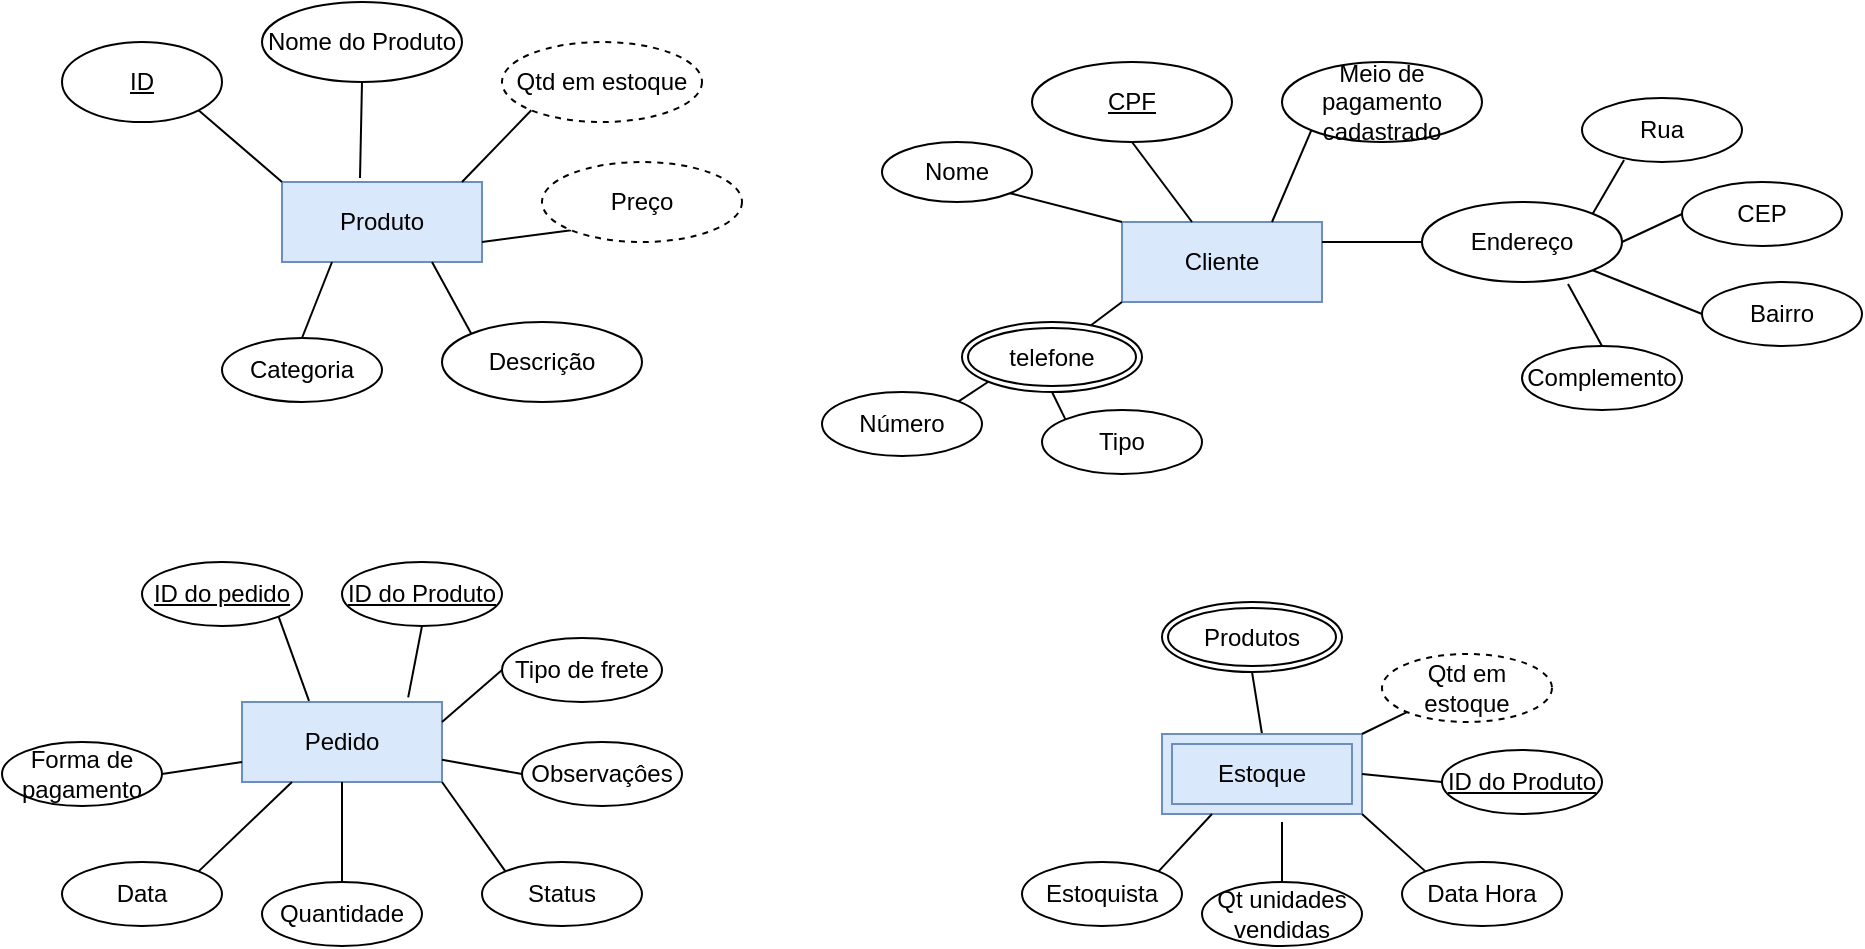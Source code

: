 <mxfile version="28.1.2">
  <diagram name="Page-1" id="TE5itIujn_djgEUXYbGV">
    <mxGraphModel dx="983" dy="534" grid="1" gridSize="10" guides="1" tooltips="1" connect="1" arrows="1" fold="1" page="1" pageScale="1" pageWidth="850" pageHeight="1100" math="0" shadow="0">
      <root>
        <mxCell id="0" />
        <mxCell id="1" parent="0" />
        <mxCell id="Y9K9y5vVh_ykq4faUqyZ-1" value="&lt;div&gt;Pedido&lt;/div&gt;" style="whiteSpace=wrap;html=1;align=center;fillColor=#dae8fc;strokeColor=#6c8ebf;" vertex="1" parent="1">
          <mxGeometry x="200" y="400" width="100" height="40" as="geometry" />
        </mxCell>
        <mxCell id="Y9K9y5vVh_ykq4faUqyZ-2" value="Produto" style="whiteSpace=wrap;html=1;align=center;fillColor=#dae8fc;strokeColor=#6c8ebf;" vertex="1" parent="1">
          <mxGeometry x="220" y="140" width="100" height="40" as="geometry" />
        </mxCell>
        <mxCell id="Y9K9y5vVh_ykq4faUqyZ-3" value="&lt;div&gt;Cliente&lt;/div&gt;" style="whiteSpace=wrap;html=1;align=center;fillColor=#dae8fc;strokeColor=#6c8ebf;" vertex="1" parent="1">
          <mxGeometry x="640" y="160" width="100" height="40" as="geometry" />
        </mxCell>
        <mxCell id="Y9K9y5vVh_ykq4faUqyZ-10" style="rounded=0;orthogonalLoop=1;jettySize=auto;html=1;exitX=1;exitY=1;exitDx=0;exitDy=0;entryX=0;entryY=0;entryDx=0;entryDy=0;endArrow=none;endFill=0;" edge="1" parent="1" source="Y9K9y5vVh_ykq4faUqyZ-4" target="Y9K9y5vVh_ykq4faUqyZ-2">
          <mxGeometry relative="1" as="geometry" />
        </mxCell>
        <mxCell id="Y9K9y5vVh_ykq4faUqyZ-4" value="ID" style="ellipse;whiteSpace=wrap;html=1;fontStyle=4" vertex="1" parent="1">
          <mxGeometry x="110" y="70" width="80" height="40" as="geometry" />
        </mxCell>
        <mxCell id="Y9K9y5vVh_ykq4faUqyZ-6" value="&lt;div&gt;Nome do Produto&lt;/div&gt;" style="ellipse;whiteSpace=wrap;html=1;" vertex="1" parent="1">
          <mxGeometry x="210" y="50" width="100" height="40" as="geometry" />
        </mxCell>
        <mxCell id="Y9K9y5vVh_ykq4faUqyZ-8" value="Qtd em estoque" style="ellipse;whiteSpace=wrap;html=1;dashed=1;" vertex="1" parent="1">
          <mxGeometry x="330" y="70" width="100" height="40" as="geometry" />
        </mxCell>
        <mxCell id="Y9K9y5vVh_ykq4faUqyZ-13" style="edgeStyle=none;shape=connector;rounded=0;orthogonalLoop=1;jettySize=auto;html=1;exitX=0;exitY=1;exitDx=0;exitDy=0;entryX=1;entryY=0.75;entryDx=0;entryDy=0;strokeColor=default;align=center;verticalAlign=middle;fontFamily=Helvetica;fontSize=11;fontColor=default;labelBackgroundColor=default;endArrow=none;endFill=0;" edge="1" parent="1" source="Y9K9y5vVh_ykq4faUqyZ-9" target="Y9K9y5vVh_ykq4faUqyZ-2">
          <mxGeometry relative="1" as="geometry" />
        </mxCell>
        <mxCell id="Y9K9y5vVh_ykq4faUqyZ-9" value="Preço" style="ellipse;whiteSpace=wrap;html=1;dashed=1;" vertex="1" parent="1">
          <mxGeometry x="350" y="130" width="100" height="40" as="geometry" />
        </mxCell>
        <mxCell id="Y9K9y5vVh_ykq4faUqyZ-11" style="edgeStyle=none;shape=connector;rounded=0;orthogonalLoop=1;jettySize=auto;html=1;exitX=0.5;exitY=1;exitDx=0;exitDy=0;entryX=0.39;entryY=-0.05;entryDx=0;entryDy=0;entryPerimeter=0;strokeColor=default;align=center;verticalAlign=middle;fontFamily=Helvetica;fontSize=11;fontColor=default;labelBackgroundColor=default;endArrow=none;endFill=0;" edge="1" parent="1" source="Y9K9y5vVh_ykq4faUqyZ-6" target="Y9K9y5vVh_ykq4faUqyZ-2">
          <mxGeometry relative="1" as="geometry" />
        </mxCell>
        <mxCell id="Y9K9y5vVh_ykq4faUqyZ-12" style="edgeStyle=none;shape=connector;rounded=0;orthogonalLoop=1;jettySize=auto;html=1;exitX=0;exitY=1;exitDx=0;exitDy=0;entryX=0.9;entryY=0;entryDx=0;entryDy=0;entryPerimeter=0;strokeColor=default;align=center;verticalAlign=middle;fontFamily=Helvetica;fontSize=11;fontColor=default;labelBackgroundColor=default;endArrow=none;endFill=0;" edge="1" parent="1" source="Y9K9y5vVh_ykq4faUqyZ-8" target="Y9K9y5vVh_ykq4faUqyZ-2">
          <mxGeometry relative="1" as="geometry" />
        </mxCell>
        <mxCell id="Y9K9y5vVh_ykq4faUqyZ-72" style="edgeStyle=none;shape=connector;rounded=0;orthogonalLoop=1;jettySize=auto;html=1;exitX=0;exitY=0;exitDx=0;exitDy=0;entryX=0.75;entryY=1;entryDx=0;entryDy=0;strokeColor=default;align=center;verticalAlign=middle;fontFamily=Helvetica;fontSize=11;fontColor=default;labelBackgroundColor=default;endArrow=none;endFill=0;" edge="1" parent="1" source="Y9K9y5vVh_ykq4faUqyZ-14" target="Y9K9y5vVh_ykq4faUqyZ-2">
          <mxGeometry relative="1" as="geometry" />
        </mxCell>
        <mxCell id="Y9K9y5vVh_ykq4faUqyZ-14" value="Descrição" style="ellipse;whiteSpace=wrap;html=1;" vertex="1" parent="1">
          <mxGeometry x="300" y="210" width="100" height="40" as="geometry" />
        </mxCell>
        <mxCell id="Y9K9y5vVh_ykq4faUqyZ-25" style="edgeStyle=none;shape=connector;rounded=0;orthogonalLoop=1;jettySize=auto;html=1;exitX=1;exitY=1;exitDx=0;exitDy=0;entryX=0;entryY=0;entryDx=0;entryDy=0;strokeColor=default;align=center;verticalAlign=middle;fontFamily=Helvetica;fontSize=11;fontColor=default;labelBackgroundColor=default;endArrow=none;endFill=0;" edge="1" parent="1" source="Y9K9y5vVh_ykq4faUqyZ-16" target="Y9K9y5vVh_ykq4faUqyZ-3">
          <mxGeometry relative="1" as="geometry" />
        </mxCell>
        <mxCell id="Y9K9y5vVh_ykq4faUqyZ-16" value="Nome" style="ellipse;whiteSpace=wrap;html=1;" vertex="1" parent="1">
          <mxGeometry x="520" y="120" width="75" height="30" as="geometry" />
        </mxCell>
        <mxCell id="Y9K9y5vVh_ykq4faUqyZ-26" style="edgeStyle=none;shape=connector;rounded=0;orthogonalLoop=1;jettySize=auto;html=1;exitX=0.5;exitY=1;exitDx=0;exitDy=0;strokeColor=default;align=center;verticalAlign=middle;fontFamily=Helvetica;fontSize=11;fontColor=default;labelBackgroundColor=default;endArrow=none;endFill=0;" edge="1" parent="1" source="Y9K9y5vVh_ykq4faUqyZ-17" target="Y9K9y5vVh_ykq4faUqyZ-3">
          <mxGeometry relative="1" as="geometry" />
        </mxCell>
        <mxCell id="Y9K9y5vVh_ykq4faUqyZ-17" value="CPF" style="ellipse;whiteSpace=wrap;html=1;fontStyle=4" vertex="1" parent="1">
          <mxGeometry x="595" y="80" width="100" height="40" as="geometry" />
        </mxCell>
        <mxCell id="Y9K9y5vVh_ykq4faUqyZ-27" style="edgeStyle=none;shape=connector;rounded=0;orthogonalLoop=1;jettySize=auto;html=1;exitX=0;exitY=1;exitDx=0;exitDy=0;entryX=0.75;entryY=0;entryDx=0;entryDy=0;strokeColor=default;align=center;verticalAlign=middle;fontFamily=Helvetica;fontSize=11;fontColor=default;labelBackgroundColor=default;endArrow=none;endFill=0;" edge="1" parent="1" source="Y9K9y5vVh_ykq4faUqyZ-19" target="Y9K9y5vVh_ykq4faUqyZ-3">
          <mxGeometry relative="1" as="geometry" />
        </mxCell>
        <mxCell id="Y9K9y5vVh_ykq4faUqyZ-19" value="Meio de pagamento cadastrado" style="ellipse;whiteSpace=wrap;html=1;fontStyle=0" vertex="1" parent="1">
          <mxGeometry x="720" y="80" width="100" height="40" as="geometry" />
        </mxCell>
        <mxCell id="Y9K9y5vVh_ykq4faUqyZ-28" style="edgeStyle=none;shape=connector;rounded=0;orthogonalLoop=1;jettySize=auto;html=1;exitX=0;exitY=0.5;exitDx=0;exitDy=0;entryX=1;entryY=0.25;entryDx=0;entryDy=0;strokeColor=default;align=center;verticalAlign=middle;fontFamily=Helvetica;fontSize=11;fontColor=default;labelBackgroundColor=default;endArrow=none;endFill=0;" edge="1" parent="1" source="Y9K9y5vVh_ykq4faUqyZ-20" target="Y9K9y5vVh_ykq4faUqyZ-3">
          <mxGeometry relative="1" as="geometry" />
        </mxCell>
        <mxCell id="Y9K9y5vVh_ykq4faUqyZ-20" value="Endereço" style="ellipse;whiteSpace=wrap;html=1;fontStyle=0" vertex="1" parent="1">
          <mxGeometry x="790" y="150" width="100" height="40" as="geometry" />
        </mxCell>
        <mxCell id="Y9K9y5vVh_ykq4faUqyZ-21" value="Rua" style="ellipse;whiteSpace=wrap;html=1;fontStyle=0" vertex="1" parent="1">
          <mxGeometry x="870" y="98" width="80" height="32" as="geometry" />
        </mxCell>
        <mxCell id="Y9K9y5vVh_ykq4faUqyZ-30" style="edgeStyle=none;shape=connector;rounded=0;orthogonalLoop=1;jettySize=auto;html=1;exitX=0;exitY=0.5;exitDx=0;exitDy=0;entryX=1;entryY=0.5;entryDx=0;entryDy=0;strokeColor=default;align=center;verticalAlign=middle;fontFamily=Helvetica;fontSize=11;fontColor=default;labelBackgroundColor=default;endArrow=none;endFill=0;" edge="1" parent="1" source="Y9K9y5vVh_ykq4faUqyZ-22" target="Y9K9y5vVh_ykq4faUqyZ-20">
          <mxGeometry relative="1" as="geometry" />
        </mxCell>
        <mxCell id="Y9K9y5vVh_ykq4faUqyZ-22" value="CEP" style="ellipse;whiteSpace=wrap;html=1;fontStyle=0" vertex="1" parent="1">
          <mxGeometry x="920" y="140" width="80" height="32" as="geometry" />
        </mxCell>
        <mxCell id="Y9K9y5vVh_ykq4faUqyZ-31" style="edgeStyle=none;shape=connector;rounded=0;orthogonalLoop=1;jettySize=auto;html=1;exitX=0;exitY=0.5;exitDx=0;exitDy=0;entryX=1;entryY=1;entryDx=0;entryDy=0;strokeColor=default;align=center;verticalAlign=middle;fontFamily=Helvetica;fontSize=11;fontColor=default;labelBackgroundColor=default;endArrow=none;endFill=0;" edge="1" parent="1" source="Y9K9y5vVh_ykq4faUqyZ-23" target="Y9K9y5vVh_ykq4faUqyZ-20">
          <mxGeometry relative="1" as="geometry" />
        </mxCell>
        <mxCell id="Y9K9y5vVh_ykq4faUqyZ-23" value="&lt;div&gt;Bairro&lt;/div&gt;" style="ellipse;whiteSpace=wrap;html=1;fontStyle=0" vertex="1" parent="1">
          <mxGeometry x="930" y="190" width="80" height="32" as="geometry" />
        </mxCell>
        <mxCell id="Y9K9y5vVh_ykq4faUqyZ-24" value="Complemento" style="ellipse;whiteSpace=wrap;html=1;fontStyle=0" vertex="1" parent="1">
          <mxGeometry x="840" y="222" width="80" height="32" as="geometry" />
        </mxCell>
        <mxCell id="Y9K9y5vVh_ykq4faUqyZ-29" style="edgeStyle=none;shape=connector;rounded=0;orthogonalLoop=1;jettySize=auto;html=1;exitX=1;exitY=0;exitDx=0;exitDy=0;entryX=0.263;entryY=0.969;entryDx=0;entryDy=0;entryPerimeter=0;strokeColor=default;align=center;verticalAlign=middle;fontFamily=Helvetica;fontSize=11;fontColor=default;labelBackgroundColor=default;endArrow=none;endFill=0;" edge="1" parent="1" source="Y9K9y5vVh_ykq4faUqyZ-20" target="Y9K9y5vVh_ykq4faUqyZ-21">
          <mxGeometry relative="1" as="geometry" />
        </mxCell>
        <mxCell id="Y9K9y5vVh_ykq4faUqyZ-32" style="edgeStyle=none;shape=connector;rounded=0;orthogonalLoop=1;jettySize=auto;html=1;exitX=0.5;exitY=0;exitDx=0;exitDy=0;entryX=0.73;entryY=1.025;entryDx=0;entryDy=0;entryPerimeter=0;strokeColor=default;align=center;verticalAlign=middle;fontFamily=Helvetica;fontSize=11;fontColor=default;labelBackgroundColor=default;endArrow=none;endFill=0;" edge="1" parent="1" source="Y9K9y5vVh_ykq4faUqyZ-24" target="Y9K9y5vVh_ykq4faUqyZ-20">
          <mxGeometry relative="1" as="geometry" />
        </mxCell>
        <mxCell id="Y9K9y5vVh_ykq4faUqyZ-33" value="ID do pedido" style="ellipse;whiteSpace=wrap;html=1;fontStyle=4" vertex="1" parent="1">
          <mxGeometry x="150" y="330" width="80" height="32" as="geometry" />
        </mxCell>
        <mxCell id="Y9K9y5vVh_ykq4faUqyZ-34" value="ID do Produto" style="ellipse;whiteSpace=wrap;html=1;fontStyle=4" vertex="1" parent="1">
          <mxGeometry x="250" y="330" width="80" height="32" as="geometry" />
        </mxCell>
        <mxCell id="Y9K9y5vVh_ykq4faUqyZ-43" style="edgeStyle=none;shape=connector;rounded=0;orthogonalLoop=1;jettySize=auto;html=1;exitX=0;exitY=0.5;exitDx=0;exitDy=0;entryX=1;entryY=0.25;entryDx=0;entryDy=0;strokeColor=default;align=center;verticalAlign=middle;fontFamily=Helvetica;fontSize=11;fontColor=default;labelBackgroundColor=default;endArrow=none;endFill=0;" edge="1" parent="1" source="Y9K9y5vVh_ykq4faUqyZ-35" target="Y9K9y5vVh_ykq4faUqyZ-1">
          <mxGeometry relative="1" as="geometry" />
        </mxCell>
        <mxCell id="Y9K9y5vVh_ykq4faUqyZ-35" value="Tipo de frete" style="ellipse;whiteSpace=wrap;html=1;fontStyle=0" vertex="1" parent="1">
          <mxGeometry x="330" y="368" width="80" height="32" as="geometry" />
        </mxCell>
        <mxCell id="Y9K9y5vVh_ykq4faUqyZ-42" style="edgeStyle=none;shape=connector;rounded=0;orthogonalLoop=1;jettySize=auto;html=1;exitX=0;exitY=0.5;exitDx=0;exitDy=0;strokeColor=default;align=center;verticalAlign=middle;fontFamily=Helvetica;fontSize=11;fontColor=default;labelBackgroundColor=default;endArrow=none;endFill=0;" edge="1" parent="1" source="Y9K9y5vVh_ykq4faUqyZ-37" target="Y9K9y5vVh_ykq4faUqyZ-1">
          <mxGeometry relative="1" as="geometry" />
        </mxCell>
        <mxCell id="Y9K9y5vVh_ykq4faUqyZ-37" value="Observaçôes" style="ellipse;whiteSpace=wrap;html=1;fontStyle=0" vertex="1" parent="1">
          <mxGeometry x="340" y="420" width="80" height="32" as="geometry" />
        </mxCell>
        <mxCell id="Y9K9y5vVh_ykq4faUqyZ-39" style="edgeStyle=none;shape=connector;rounded=0;orthogonalLoop=1;jettySize=auto;html=1;exitX=0.689;exitY=0.1;exitDx=0;exitDy=0;entryX=0;entryY=1;entryDx=0;entryDy=0;strokeColor=default;align=center;verticalAlign=middle;fontFamily=Helvetica;fontSize=11;fontColor=default;labelBackgroundColor=default;endArrow=none;endFill=0;exitPerimeter=0;" edge="1" parent="1" source="Y9K9y5vVh_ykq4faUqyZ-75" target="Y9K9y5vVh_ykq4faUqyZ-3">
          <mxGeometry relative="1" as="geometry">
            <mxPoint x="619.181" y="227.057" as="sourcePoint" />
          </mxGeometry>
        </mxCell>
        <mxCell id="Y9K9y5vVh_ykq4faUqyZ-41" style="edgeStyle=none;shape=connector;rounded=0;orthogonalLoop=1;jettySize=auto;html=1;exitX=0;exitY=0;exitDx=0;exitDy=0;entryX=1;entryY=1;entryDx=0;entryDy=0;strokeColor=default;align=center;verticalAlign=middle;fontFamily=Helvetica;fontSize=11;fontColor=default;labelBackgroundColor=default;endArrow=none;endFill=0;" edge="1" parent="1" source="Y9K9y5vVh_ykq4faUqyZ-40" target="Y9K9y5vVh_ykq4faUqyZ-1">
          <mxGeometry relative="1" as="geometry" />
        </mxCell>
        <mxCell id="Y9K9y5vVh_ykq4faUqyZ-40" value="Status" style="ellipse;whiteSpace=wrap;html=1;fontStyle=0" vertex="1" parent="1">
          <mxGeometry x="320" y="480" width="80" height="32" as="geometry" />
        </mxCell>
        <mxCell id="Y9K9y5vVh_ykq4faUqyZ-44" style="edgeStyle=none;shape=connector;rounded=0;orthogonalLoop=1;jettySize=auto;html=1;exitX=0.5;exitY=1;exitDx=0;exitDy=0;entryX=0.831;entryY=-0.058;entryDx=0;entryDy=0;entryPerimeter=0;strokeColor=default;align=center;verticalAlign=middle;fontFamily=Helvetica;fontSize=11;fontColor=default;labelBackgroundColor=default;endArrow=none;endFill=0;" edge="1" parent="1" source="Y9K9y5vVh_ykq4faUqyZ-34" target="Y9K9y5vVh_ykq4faUqyZ-1">
          <mxGeometry relative="1" as="geometry" />
        </mxCell>
        <mxCell id="Y9K9y5vVh_ykq4faUqyZ-45" style="edgeStyle=none;shape=connector;rounded=0;orthogonalLoop=1;jettySize=auto;html=1;exitX=1;exitY=1;exitDx=0;exitDy=0;entryX=0.335;entryY=-0.014;entryDx=0;entryDy=0;entryPerimeter=0;strokeColor=default;align=center;verticalAlign=middle;fontFamily=Helvetica;fontSize=11;fontColor=default;labelBackgroundColor=default;endArrow=none;endFill=0;" edge="1" parent="1" source="Y9K9y5vVh_ykq4faUqyZ-33" target="Y9K9y5vVh_ykq4faUqyZ-1">
          <mxGeometry relative="1" as="geometry" />
        </mxCell>
        <mxCell id="Y9K9y5vVh_ykq4faUqyZ-54" style="edgeStyle=none;shape=connector;rounded=0;orthogonalLoop=1;jettySize=auto;html=1;exitX=0.5;exitY=0;exitDx=0;exitDy=0;entryX=0.5;entryY=1;entryDx=0;entryDy=0;strokeColor=default;align=center;verticalAlign=middle;fontFamily=Helvetica;fontSize=11;fontColor=default;labelBackgroundColor=default;endArrow=none;endFill=0;" edge="1" parent="1" source="Y9K9y5vVh_ykq4faUqyZ-46" target="Y9K9y5vVh_ykq4faUqyZ-1">
          <mxGeometry relative="1" as="geometry" />
        </mxCell>
        <mxCell id="Y9K9y5vVh_ykq4faUqyZ-46" value="Quantidade" style="ellipse;whiteSpace=wrap;html=1;fontStyle=0" vertex="1" parent="1">
          <mxGeometry x="210" y="490" width="80" height="32" as="geometry" />
        </mxCell>
        <mxCell id="Y9K9y5vVh_ykq4faUqyZ-51" style="edgeStyle=none;shape=connector;rounded=0;orthogonalLoop=1;jettySize=auto;html=1;exitX=1;exitY=0;exitDx=0;exitDy=0;entryX=0.25;entryY=1;entryDx=0;entryDy=0;strokeColor=default;align=center;verticalAlign=middle;fontFamily=Helvetica;fontSize=11;fontColor=default;labelBackgroundColor=default;endArrow=none;endFill=0;" edge="1" parent="1" source="Y9K9y5vVh_ykq4faUqyZ-49" target="Y9K9y5vVh_ykq4faUqyZ-1">
          <mxGeometry relative="1" as="geometry" />
        </mxCell>
        <mxCell id="Y9K9y5vVh_ykq4faUqyZ-49" value="Data" style="ellipse;whiteSpace=wrap;html=1;fontStyle=0" vertex="1" parent="1">
          <mxGeometry x="110" y="480" width="80" height="32" as="geometry" />
        </mxCell>
        <mxCell id="Y9K9y5vVh_ykq4faUqyZ-53" style="edgeStyle=none;shape=connector;rounded=0;orthogonalLoop=1;jettySize=auto;html=1;exitX=1;exitY=0.5;exitDx=0;exitDy=0;entryX=0;entryY=0.75;entryDx=0;entryDy=0;strokeColor=default;align=center;verticalAlign=middle;fontFamily=Helvetica;fontSize=11;fontColor=default;labelBackgroundColor=default;endArrow=none;endFill=0;" edge="1" parent="1" source="Y9K9y5vVh_ykq4faUqyZ-52" target="Y9K9y5vVh_ykq4faUqyZ-1">
          <mxGeometry relative="1" as="geometry" />
        </mxCell>
        <mxCell id="Y9K9y5vVh_ykq4faUqyZ-52" value="&lt;div&gt;Forma de pagamento&lt;/div&gt;" style="ellipse;whiteSpace=wrap;html=1;fontStyle=0" vertex="1" parent="1">
          <mxGeometry x="80" y="420" width="80" height="32" as="geometry" />
        </mxCell>
        <mxCell id="Y9K9y5vVh_ykq4faUqyZ-64" style="edgeStyle=none;shape=connector;rounded=0;orthogonalLoop=1;jettySize=auto;html=1;exitX=0.5;exitY=0;exitDx=0;exitDy=0;entryX=0.5;entryY=1;entryDx=0;entryDy=0;strokeColor=default;align=center;verticalAlign=middle;fontFamily=Helvetica;fontSize=11;fontColor=default;labelBackgroundColor=default;endArrow=none;endFill=0;" edge="1" parent="1" source="Y9K9y5vVh_ykq4faUqyZ-55" target="Y9K9y5vVh_ykq4faUqyZ-57">
          <mxGeometry relative="1" as="geometry" />
        </mxCell>
        <mxCell id="Y9K9y5vVh_ykq4faUqyZ-55" value="Estoque" style="shape=ext;margin=3;double=1;whiteSpace=wrap;html=1;align=center;fillColor=#dae8fc;strokeColor=#6c8ebf;" vertex="1" parent="1">
          <mxGeometry x="660" y="416" width="100" height="40" as="geometry" />
        </mxCell>
        <mxCell id="Y9K9y5vVh_ykq4faUqyZ-57" value="&lt;div&gt;Produtos&lt;/div&gt;" style="ellipse;shape=doubleEllipse;margin=3;whiteSpace=wrap;html=1;align=center;" vertex="1" parent="1">
          <mxGeometry x="660" y="350" width="90" height="35" as="geometry" />
        </mxCell>
        <mxCell id="Y9K9y5vVh_ykq4faUqyZ-65" style="edgeStyle=none;shape=connector;rounded=0;orthogonalLoop=1;jettySize=auto;html=1;exitX=0;exitY=1;exitDx=0;exitDy=0;entryX=1;entryY=0;entryDx=0;entryDy=0;strokeColor=default;align=center;verticalAlign=middle;fontFamily=Helvetica;fontSize=11;fontColor=default;labelBackgroundColor=default;endArrow=none;endFill=0;" edge="1" parent="1" source="Y9K9y5vVh_ykq4faUqyZ-58" target="Y9K9y5vVh_ykq4faUqyZ-55">
          <mxGeometry relative="1" as="geometry" />
        </mxCell>
        <mxCell id="Y9K9y5vVh_ykq4faUqyZ-58" value="Qtd em estoque" style="ellipse;whiteSpace=wrap;html=1;dashed=1;" vertex="1" parent="1">
          <mxGeometry x="770" y="376" width="85" height="34" as="geometry" />
        </mxCell>
        <mxCell id="Y9K9y5vVh_ykq4faUqyZ-66" style="edgeStyle=none;shape=connector;rounded=0;orthogonalLoop=1;jettySize=auto;html=1;exitX=0;exitY=0.5;exitDx=0;exitDy=0;entryX=1;entryY=0.5;entryDx=0;entryDy=0;strokeColor=default;align=center;verticalAlign=middle;fontFamily=Helvetica;fontSize=11;fontColor=default;labelBackgroundColor=default;endArrow=none;endFill=0;" edge="1" parent="1" source="Y9K9y5vVh_ykq4faUqyZ-60" target="Y9K9y5vVh_ykq4faUqyZ-55">
          <mxGeometry relative="1" as="geometry" />
        </mxCell>
        <mxCell id="Y9K9y5vVh_ykq4faUqyZ-60" value="ID do Produto" style="ellipse;whiteSpace=wrap;html=1;fontStyle=4" vertex="1" parent="1">
          <mxGeometry x="800" y="424" width="80" height="32" as="geometry" />
        </mxCell>
        <mxCell id="Y9K9y5vVh_ykq4faUqyZ-67" style="edgeStyle=none;shape=connector;rounded=0;orthogonalLoop=1;jettySize=auto;html=1;exitX=0;exitY=0;exitDx=0;exitDy=0;entryX=1;entryY=1;entryDx=0;entryDy=0;strokeColor=default;align=center;verticalAlign=middle;fontFamily=Helvetica;fontSize=11;fontColor=default;labelBackgroundColor=default;endArrow=none;endFill=0;" edge="1" parent="1" source="Y9K9y5vVh_ykq4faUqyZ-61" target="Y9K9y5vVh_ykq4faUqyZ-55">
          <mxGeometry relative="1" as="geometry" />
        </mxCell>
        <mxCell id="Y9K9y5vVh_ykq4faUqyZ-61" value="Data Hora" style="ellipse;whiteSpace=wrap;html=1;fontStyle=0" vertex="1" parent="1">
          <mxGeometry x="780" y="480" width="80" height="32" as="geometry" />
        </mxCell>
        <mxCell id="Y9K9y5vVh_ykq4faUqyZ-62" value="Qt unidades vendidas" style="ellipse;whiteSpace=wrap;html=1;fontStyle=0" vertex="1" parent="1">
          <mxGeometry x="680" y="490" width="80" height="32" as="geometry" />
        </mxCell>
        <mxCell id="Y9K9y5vVh_ykq4faUqyZ-69" style="edgeStyle=none;shape=connector;rounded=0;orthogonalLoop=1;jettySize=auto;html=1;exitX=1;exitY=0;exitDx=0;exitDy=0;entryX=0.25;entryY=1;entryDx=0;entryDy=0;strokeColor=default;align=center;verticalAlign=middle;fontFamily=Helvetica;fontSize=11;fontColor=default;labelBackgroundColor=default;endArrow=none;endFill=0;" edge="1" parent="1" source="Y9K9y5vVh_ykq4faUqyZ-63" target="Y9K9y5vVh_ykq4faUqyZ-55">
          <mxGeometry relative="1" as="geometry" />
        </mxCell>
        <mxCell id="Y9K9y5vVh_ykq4faUqyZ-63" value="Estoquista" style="ellipse;whiteSpace=wrap;html=1;fontStyle=0" vertex="1" parent="1">
          <mxGeometry x="590" y="480" width="80" height="32" as="geometry" />
        </mxCell>
        <mxCell id="Y9K9y5vVh_ykq4faUqyZ-68" style="edgeStyle=none;shape=connector;rounded=0;orthogonalLoop=1;jettySize=auto;html=1;exitX=0.5;exitY=0;exitDx=0;exitDy=0;entryX=0.6;entryY=1.1;entryDx=0;entryDy=0;entryPerimeter=0;strokeColor=default;align=center;verticalAlign=middle;fontFamily=Helvetica;fontSize=11;fontColor=default;labelBackgroundColor=default;endArrow=none;endFill=0;" edge="1" parent="1" source="Y9K9y5vVh_ykq4faUqyZ-62" target="Y9K9y5vVh_ykq4faUqyZ-55">
          <mxGeometry relative="1" as="geometry" />
        </mxCell>
        <mxCell id="Y9K9y5vVh_ykq4faUqyZ-71" style="edgeStyle=none;shape=connector;rounded=0;orthogonalLoop=1;jettySize=auto;html=1;exitX=0.5;exitY=0;exitDx=0;exitDy=0;entryX=0.25;entryY=1;entryDx=0;entryDy=0;strokeColor=default;align=center;verticalAlign=middle;fontFamily=Helvetica;fontSize=11;fontColor=default;labelBackgroundColor=default;endArrow=none;endFill=0;" edge="1" parent="1" source="Y9K9y5vVh_ykq4faUqyZ-70" target="Y9K9y5vVh_ykq4faUqyZ-2">
          <mxGeometry relative="1" as="geometry" />
        </mxCell>
        <mxCell id="Y9K9y5vVh_ykq4faUqyZ-70" value="Categoria" style="ellipse;whiteSpace=wrap;html=1;fontStyle=0" vertex="1" parent="1">
          <mxGeometry x="190" y="218" width="80" height="32" as="geometry" />
        </mxCell>
        <mxCell id="Y9K9y5vVh_ykq4faUqyZ-75" value="telefone" style="ellipse;shape=doubleEllipse;margin=3;whiteSpace=wrap;html=1;align=center;" vertex="1" parent="1">
          <mxGeometry x="560" y="210" width="90" height="35" as="geometry" />
        </mxCell>
        <mxCell id="Y9K9y5vVh_ykq4faUqyZ-79" style="edgeStyle=none;shape=connector;rounded=0;orthogonalLoop=1;jettySize=auto;html=1;exitX=1;exitY=0;exitDx=0;exitDy=0;entryX=0;entryY=1;entryDx=0;entryDy=0;strokeColor=default;align=center;verticalAlign=middle;fontFamily=Helvetica;fontSize=11;fontColor=default;labelBackgroundColor=default;endArrow=none;endFill=0;" edge="1" parent="1" source="Y9K9y5vVh_ykq4faUqyZ-77" target="Y9K9y5vVh_ykq4faUqyZ-75">
          <mxGeometry relative="1" as="geometry" />
        </mxCell>
        <mxCell id="Y9K9y5vVh_ykq4faUqyZ-77" value="Número" style="ellipse;whiteSpace=wrap;html=1;fontStyle=0" vertex="1" parent="1">
          <mxGeometry x="490" y="245" width="80" height="32" as="geometry" />
        </mxCell>
        <mxCell id="Y9K9y5vVh_ykq4faUqyZ-80" style="edgeStyle=none;shape=connector;rounded=0;orthogonalLoop=1;jettySize=auto;html=1;exitX=0;exitY=0;exitDx=0;exitDy=0;entryX=0.5;entryY=1;entryDx=0;entryDy=0;strokeColor=default;align=center;verticalAlign=middle;fontFamily=Helvetica;fontSize=11;fontColor=default;labelBackgroundColor=default;endArrow=none;endFill=0;" edge="1" parent="1" source="Y9K9y5vVh_ykq4faUqyZ-78" target="Y9K9y5vVh_ykq4faUqyZ-75">
          <mxGeometry relative="1" as="geometry" />
        </mxCell>
        <mxCell id="Y9K9y5vVh_ykq4faUqyZ-78" value="Tipo" style="ellipse;whiteSpace=wrap;html=1;fontStyle=0" vertex="1" parent="1">
          <mxGeometry x="600" y="254" width="80" height="32" as="geometry" />
        </mxCell>
      </root>
    </mxGraphModel>
  </diagram>
</mxfile>
